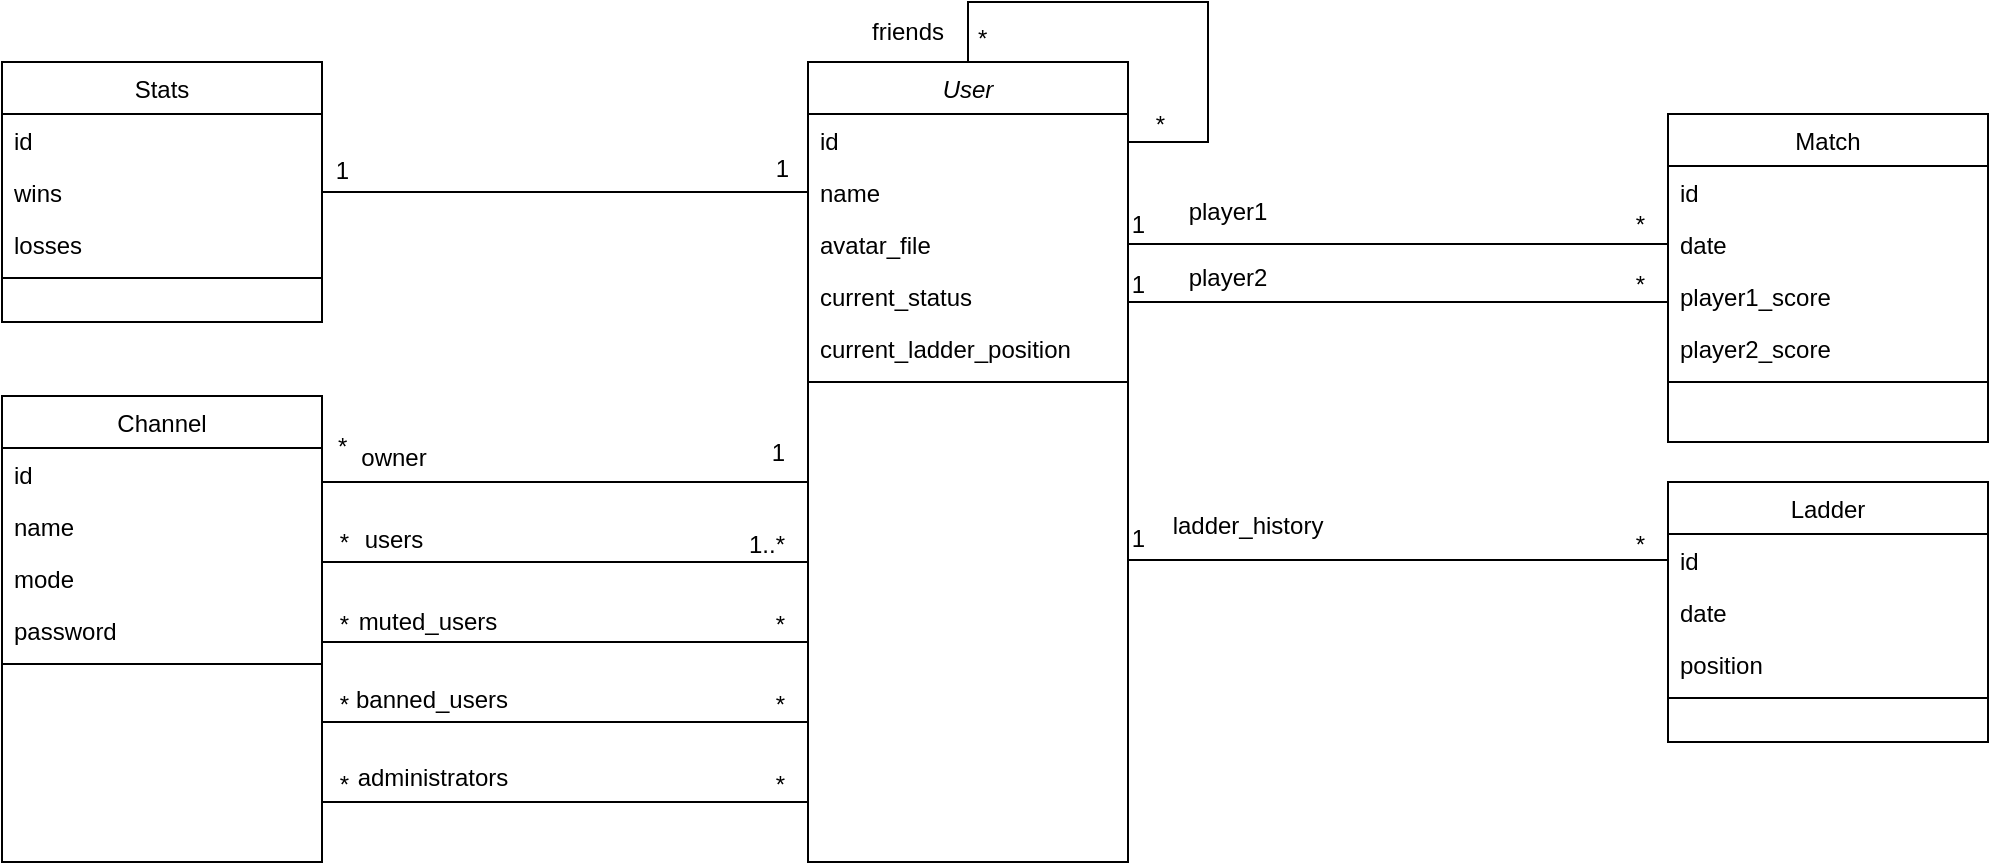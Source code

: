 <mxfile version="20.2.3" type="github">
  <diagram id="C5RBs43oDa-KdzZeNtuy" name="Page-1">
    <mxGraphModel dx="1104" dy="1057" grid="1" gridSize="10" guides="1" tooltips="1" connect="1" arrows="1" fold="1" page="1" pageScale="1" pageWidth="1169" pageHeight="827" math="0" shadow="0">
      <root>
        <mxCell id="WIyWlLk6GJQsqaUBKTNV-0" />
        <mxCell id="WIyWlLk6GJQsqaUBKTNV-1" parent="WIyWlLk6GJQsqaUBKTNV-0" />
        <mxCell id="zkfFHV4jXpPFQw0GAbJ--0" value="User" style="swimlane;fontStyle=2;align=center;verticalAlign=top;childLayout=stackLayout;horizontal=1;startSize=26;horizontalStack=0;resizeParent=1;resizeLast=0;collapsible=1;marginBottom=0;rounded=0;shadow=0;strokeWidth=1;" parent="WIyWlLk6GJQsqaUBKTNV-1" vertex="1">
          <mxGeometry x="460" y="160" width="160" height="400" as="geometry">
            <mxRectangle x="230" y="140" width="160" height="26" as="alternateBounds" />
          </mxGeometry>
        </mxCell>
        <mxCell id="zkfFHV4jXpPFQw0GAbJ--1" value="id" style="text;align=left;verticalAlign=top;spacingLeft=4;spacingRight=4;overflow=hidden;rotatable=0;points=[[0,0.5],[1,0.5]];portConstraint=eastwest;" parent="zkfFHV4jXpPFQw0GAbJ--0" vertex="1">
          <mxGeometry y="26" width="160" height="26" as="geometry" />
        </mxCell>
        <mxCell id="zkfFHV4jXpPFQw0GAbJ--2" value="name" style="text;align=left;verticalAlign=top;spacingLeft=4;spacingRight=4;overflow=hidden;rotatable=0;points=[[0,0.5],[1,0.5]];portConstraint=eastwest;rounded=0;shadow=0;html=0;" parent="zkfFHV4jXpPFQw0GAbJ--0" vertex="1">
          <mxGeometry y="52" width="160" height="26" as="geometry" />
        </mxCell>
        <mxCell id="zkfFHV4jXpPFQw0GAbJ--3" value="avatar_file" style="text;align=left;verticalAlign=top;spacingLeft=4;spacingRight=4;overflow=hidden;rotatable=0;points=[[0,0.5],[1,0.5]];portConstraint=eastwest;rounded=0;shadow=0;html=0;" parent="zkfFHV4jXpPFQw0GAbJ--0" vertex="1">
          <mxGeometry y="78" width="160" height="26" as="geometry" />
        </mxCell>
        <mxCell id="Y4WXUKDn6HKPzn4YpzsR-1" value="current_status" style="text;align=left;verticalAlign=top;spacingLeft=4;spacingRight=4;overflow=hidden;rotatable=0;points=[[0,0.5],[1,0.5]];portConstraint=eastwest;rounded=0;shadow=0;html=0;" vertex="1" parent="zkfFHV4jXpPFQw0GAbJ--0">
          <mxGeometry y="104" width="160" height="26" as="geometry" />
        </mxCell>
        <mxCell id="Y4WXUKDn6HKPzn4YpzsR-12" value="current_ladder_position" style="text;align=left;verticalAlign=top;spacingLeft=4;spacingRight=4;overflow=hidden;rotatable=0;points=[[0,0.5],[1,0.5]];portConstraint=eastwest;rounded=0;shadow=0;html=0;" vertex="1" parent="zkfFHV4jXpPFQw0GAbJ--0">
          <mxGeometry y="130" width="160" height="26" as="geometry" />
        </mxCell>
        <mxCell id="zkfFHV4jXpPFQw0GAbJ--4" value="" style="line;html=1;strokeWidth=1;align=left;verticalAlign=middle;spacingTop=-1;spacingLeft=3;spacingRight=3;rotatable=0;labelPosition=right;points=[];portConstraint=eastwest;" parent="zkfFHV4jXpPFQw0GAbJ--0" vertex="1">
          <mxGeometry y="156" width="160" height="8" as="geometry" />
        </mxCell>
        <mxCell id="zkfFHV4jXpPFQw0GAbJ--26" value="" style="endArrow=none;shadow=0;strokeWidth=1;rounded=0;endFill=0;edgeStyle=orthogonalEdgeStyle;elbow=vertical;" parent="zkfFHV4jXpPFQw0GAbJ--0" source="zkfFHV4jXpPFQw0GAbJ--0" edge="1">
          <mxGeometry x="0.5" y="41" relative="1" as="geometry">
            <mxPoint x="90" y="252" as="sourcePoint" />
            <mxPoint x="160" y="60" as="targetPoint" />
            <mxPoint x="-40" y="32" as="offset" />
            <Array as="points">
              <mxPoint x="80" y="-30" />
              <mxPoint x="200" y="-30" />
              <mxPoint x="200" y="40" />
              <mxPoint x="160" y="40" />
            </Array>
          </mxGeometry>
        </mxCell>
        <mxCell id="zkfFHV4jXpPFQw0GAbJ--27" value="*" style="resizable=0;align=left;verticalAlign=bottom;labelBackgroundColor=none;fontSize=12;" parent="zkfFHV4jXpPFQw0GAbJ--26" connectable="0" vertex="1">
          <mxGeometry x="-1" relative="1" as="geometry">
            <mxPoint x="3" y="-3" as="offset" />
          </mxGeometry>
        </mxCell>
        <mxCell id="zkfFHV4jXpPFQw0GAbJ--28" value="*" style="resizable=0;align=right;verticalAlign=bottom;labelBackgroundColor=none;fontSize=12;" parent="zkfFHV4jXpPFQw0GAbJ--26" connectable="0" vertex="1">
          <mxGeometry x="1" relative="1" as="geometry">
            <mxPoint x="20" y="-20" as="offset" />
          </mxGeometry>
        </mxCell>
        <mxCell id="zkfFHV4jXpPFQw0GAbJ--17" value="Stats" style="swimlane;fontStyle=0;align=center;verticalAlign=top;childLayout=stackLayout;horizontal=1;startSize=26;horizontalStack=0;resizeParent=1;resizeLast=0;collapsible=1;marginBottom=0;rounded=0;shadow=0;strokeWidth=1;" parent="WIyWlLk6GJQsqaUBKTNV-1" vertex="1">
          <mxGeometry x="57" y="160" width="160" height="130" as="geometry">
            <mxRectangle x="550" y="210" width="160" height="26" as="alternateBounds" />
          </mxGeometry>
        </mxCell>
        <mxCell id="zkfFHV4jXpPFQw0GAbJ--18" value="id" style="text;align=left;verticalAlign=top;spacingLeft=4;spacingRight=4;overflow=hidden;rotatable=0;points=[[0,0.5],[1,0.5]];portConstraint=eastwest;" parent="zkfFHV4jXpPFQw0GAbJ--17" vertex="1">
          <mxGeometry y="26" width="160" height="26" as="geometry" />
        </mxCell>
        <mxCell id="zkfFHV4jXpPFQw0GAbJ--20" value="wins" style="text;align=left;verticalAlign=top;spacingLeft=4;spacingRight=4;overflow=hidden;rotatable=0;points=[[0,0.5],[1,0.5]];portConstraint=eastwest;rounded=0;shadow=0;html=0;" parent="zkfFHV4jXpPFQw0GAbJ--17" vertex="1">
          <mxGeometry y="52" width="160" height="26" as="geometry" />
        </mxCell>
        <mxCell id="zkfFHV4jXpPFQw0GAbJ--21" value="losses" style="text;align=left;verticalAlign=top;spacingLeft=4;spacingRight=4;overflow=hidden;rotatable=0;points=[[0,0.5],[1,0.5]];portConstraint=eastwest;rounded=0;shadow=0;html=0;" parent="zkfFHV4jXpPFQw0GAbJ--17" vertex="1">
          <mxGeometry y="78" width="160" height="26" as="geometry" />
        </mxCell>
        <mxCell id="zkfFHV4jXpPFQw0GAbJ--23" value="" style="line;html=1;strokeWidth=1;align=left;verticalAlign=middle;spacingTop=-1;spacingLeft=3;spacingRight=3;rotatable=0;labelPosition=right;points=[];portConstraint=eastwest;" parent="zkfFHV4jXpPFQw0GAbJ--17" vertex="1">
          <mxGeometry y="104" width="160" height="8" as="geometry" />
        </mxCell>
        <mxCell id="Y4WXUKDn6HKPzn4YpzsR-5" value="friends" style="text;html=1;strokeColor=none;fillColor=none;align=center;verticalAlign=middle;whiteSpace=wrap;rounded=0;" vertex="1" parent="WIyWlLk6GJQsqaUBKTNV-1">
          <mxGeometry x="480" y="130" width="60" height="30" as="geometry" />
        </mxCell>
        <mxCell id="Y4WXUKDn6HKPzn4YpzsR-7" value="Ladder" style="swimlane;fontStyle=0;align=center;verticalAlign=top;childLayout=stackLayout;horizontal=1;startSize=26;horizontalStack=0;resizeParent=1;resizeLast=0;collapsible=1;marginBottom=0;rounded=0;shadow=0;strokeWidth=1;" vertex="1" parent="WIyWlLk6GJQsqaUBKTNV-1">
          <mxGeometry x="890" y="370" width="160" height="130" as="geometry">
            <mxRectangle x="550" y="210" width="160" height="26" as="alternateBounds" />
          </mxGeometry>
        </mxCell>
        <mxCell id="Y4WXUKDn6HKPzn4YpzsR-8" value="id" style="text;align=left;verticalAlign=top;spacingLeft=4;spacingRight=4;overflow=hidden;rotatable=0;points=[[0,0.5],[1,0.5]];portConstraint=eastwest;" vertex="1" parent="Y4WXUKDn6HKPzn4YpzsR-7">
          <mxGeometry y="26" width="160" height="26" as="geometry" />
        </mxCell>
        <mxCell id="Y4WXUKDn6HKPzn4YpzsR-9" value="date" style="text;align=left;verticalAlign=top;spacingLeft=4;spacingRight=4;overflow=hidden;rotatable=0;points=[[0,0.5],[1,0.5]];portConstraint=eastwest;rounded=0;shadow=0;html=0;" vertex="1" parent="Y4WXUKDn6HKPzn4YpzsR-7">
          <mxGeometry y="52" width="160" height="26" as="geometry" />
        </mxCell>
        <mxCell id="Y4WXUKDn6HKPzn4YpzsR-30" value="position" style="text;align=left;verticalAlign=top;spacingLeft=4;spacingRight=4;overflow=hidden;rotatable=0;points=[[0,0.5],[1,0.5]];portConstraint=eastwest;rounded=0;shadow=0;html=0;" vertex="1" parent="Y4WXUKDn6HKPzn4YpzsR-7">
          <mxGeometry y="78" width="160" height="26" as="geometry" />
        </mxCell>
        <mxCell id="Y4WXUKDn6HKPzn4YpzsR-11" value="" style="line;html=1;strokeWidth=1;align=left;verticalAlign=middle;spacingTop=-1;spacingLeft=3;spacingRight=3;rotatable=0;labelPosition=right;points=[];portConstraint=eastwest;" vertex="1" parent="Y4WXUKDn6HKPzn4YpzsR-7">
          <mxGeometry y="104" width="160" height="8" as="geometry" />
        </mxCell>
        <mxCell id="Y4WXUKDn6HKPzn4YpzsR-13" value="Match" style="swimlane;fontStyle=0;align=center;verticalAlign=top;childLayout=stackLayout;horizontal=1;startSize=26;horizontalStack=0;resizeParent=1;resizeLast=0;collapsible=1;marginBottom=0;rounded=0;shadow=0;strokeWidth=1;" vertex="1" parent="WIyWlLk6GJQsqaUBKTNV-1">
          <mxGeometry x="890" y="186" width="160" height="164" as="geometry">
            <mxRectangle x="550" y="210" width="160" height="26" as="alternateBounds" />
          </mxGeometry>
        </mxCell>
        <mxCell id="Y4WXUKDn6HKPzn4YpzsR-14" value="id" style="text;align=left;verticalAlign=top;spacingLeft=4;spacingRight=4;overflow=hidden;rotatable=0;points=[[0,0.5],[1,0.5]];portConstraint=eastwest;" vertex="1" parent="Y4WXUKDn6HKPzn4YpzsR-13">
          <mxGeometry y="26" width="160" height="26" as="geometry" />
        </mxCell>
        <mxCell id="Y4WXUKDn6HKPzn4YpzsR-24" value="date" style="text;align=left;verticalAlign=top;spacingLeft=4;spacingRight=4;overflow=hidden;rotatable=0;points=[[0,0.5],[1,0.5]];portConstraint=eastwest;" vertex="1" parent="Y4WXUKDn6HKPzn4YpzsR-13">
          <mxGeometry y="52" width="160" height="26" as="geometry" />
        </mxCell>
        <mxCell id="Y4WXUKDn6HKPzn4YpzsR-18" value="player1_score" style="text;align=left;verticalAlign=top;spacingLeft=4;spacingRight=4;overflow=hidden;rotatable=0;points=[[0,0.5],[1,0.5]];portConstraint=eastwest;rounded=0;shadow=0;html=0;" vertex="1" parent="Y4WXUKDn6HKPzn4YpzsR-13">
          <mxGeometry y="78" width="160" height="26" as="geometry" />
        </mxCell>
        <mxCell id="Y4WXUKDn6HKPzn4YpzsR-19" value="player2_score" style="text;align=left;verticalAlign=top;spacingLeft=4;spacingRight=4;overflow=hidden;rotatable=0;points=[[0,0.5],[1,0.5]];portConstraint=eastwest;rounded=0;shadow=0;html=0;" vertex="1" parent="Y4WXUKDn6HKPzn4YpzsR-13">
          <mxGeometry y="104" width="160" height="26" as="geometry" />
        </mxCell>
        <mxCell id="Y4WXUKDn6HKPzn4YpzsR-17" value="" style="line;html=1;strokeWidth=1;align=left;verticalAlign=middle;spacingTop=-1;spacingLeft=3;spacingRight=3;rotatable=0;labelPosition=right;points=[];portConstraint=eastwest;" vertex="1" parent="Y4WXUKDn6HKPzn4YpzsR-13">
          <mxGeometry y="130" width="160" height="8" as="geometry" />
        </mxCell>
        <mxCell id="Y4WXUKDn6HKPzn4YpzsR-20" value="" style="endArrow=none;html=1;rounded=0;exitX=1;exitY=0.5;exitDx=0;exitDy=0;" edge="1" parent="WIyWlLk6GJQsqaUBKTNV-1" source="zkfFHV4jXpPFQw0GAbJ--3" target="Y4WXUKDn6HKPzn4YpzsR-24">
          <mxGeometry width="50" height="50" relative="1" as="geometry">
            <mxPoint x="670" y="610" as="sourcePoint" />
            <mxPoint x="720" y="560" as="targetPoint" />
          </mxGeometry>
        </mxCell>
        <mxCell id="Y4WXUKDn6HKPzn4YpzsR-21" value="" style="endArrow=none;html=1;rounded=0;entryX=0;entryY=0.75;entryDx=0;entryDy=0;exitX=1;exitY=0.5;exitDx=0;exitDy=0;edgeStyle=orthogonalEdgeStyle;" edge="1" parent="WIyWlLk6GJQsqaUBKTNV-1" source="Y4WXUKDn6HKPzn4YpzsR-12" target="Y4WXUKDn6HKPzn4YpzsR-13">
          <mxGeometry width="50" height="50" relative="1" as="geometry">
            <mxPoint x="890" y="510" as="sourcePoint" />
            <mxPoint x="940" y="460" as="targetPoint" />
            <Array as="points">
              <mxPoint x="620" y="280" />
              <mxPoint x="890" y="280" />
            </Array>
          </mxGeometry>
        </mxCell>
        <mxCell id="Y4WXUKDn6HKPzn4YpzsR-22" value="player1" style="text;html=1;strokeColor=none;fillColor=none;align=center;verticalAlign=middle;whiteSpace=wrap;rounded=0;" vertex="1" parent="WIyWlLk6GJQsqaUBKTNV-1">
          <mxGeometry x="640" y="220" width="60" height="30" as="geometry" />
        </mxCell>
        <mxCell id="Y4WXUKDn6HKPzn4YpzsR-23" value="player2" style="text;html=1;strokeColor=none;fillColor=none;align=center;verticalAlign=middle;whiteSpace=wrap;rounded=0;" vertex="1" parent="WIyWlLk6GJQsqaUBKTNV-1">
          <mxGeometry x="640" y="253" width="60" height="30" as="geometry" />
        </mxCell>
        <mxCell id="Y4WXUKDn6HKPzn4YpzsR-26" value="*" style="resizable=0;align=right;verticalAlign=bottom;labelBackgroundColor=none;fontSize=12;" connectable="0" vertex="1" parent="WIyWlLk6GJQsqaUBKTNV-1">
          <mxGeometry x="880" y="250" as="geometry" />
        </mxCell>
        <mxCell id="Y4WXUKDn6HKPzn4YpzsR-27" value="*" style="resizable=0;align=right;verticalAlign=bottom;labelBackgroundColor=none;fontSize=12;" connectable="0" vertex="1" parent="WIyWlLk6GJQsqaUBKTNV-1">
          <mxGeometry x="880" y="280" as="geometry" />
        </mxCell>
        <mxCell id="Y4WXUKDn6HKPzn4YpzsR-28" value="1" style="resizable=0;align=right;verticalAlign=bottom;labelBackgroundColor=none;fontSize=12;" connectable="0" vertex="1" parent="WIyWlLk6GJQsqaUBKTNV-1">
          <mxGeometry x="630" y="250" as="geometry" />
        </mxCell>
        <mxCell id="Y4WXUKDn6HKPzn4YpzsR-29" value="1" style="resizable=0;align=right;verticalAlign=bottom;labelBackgroundColor=none;fontSize=12;" connectable="0" vertex="1" parent="WIyWlLk6GJQsqaUBKTNV-1">
          <mxGeometry x="630" y="280" as="geometry" />
        </mxCell>
        <mxCell id="Y4WXUKDn6HKPzn4YpzsR-31" value="" style="endArrow=none;html=1;rounded=0;exitX=1;exitY=0.75;exitDx=0;exitDy=0;entryX=0;entryY=0.5;entryDx=0;entryDy=0;edgeStyle=orthogonalEdgeStyle;" edge="1" parent="WIyWlLk6GJQsqaUBKTNV-1" source="zkfFHV4jXpPFQw0GAbJ--0" target="Y4WXUKDn6HKPzn4YpzsR-8">
          <mxGeometry width="50" height="50" relative="1" as="geometry">
            <mxPoint x="800" y="430" as="sourcePoint" />
            <mxPoint x="850" y="380" as="targetPoint" />
            <Array as="points">
              <mxPoint x="620" y="409" />
            </Array>
          </mxGeometry>
        </mxCell>
        <mxCell id="Y4WXUKDn6HKPzn4YpzsR-32" value="*" style="resizable=0;align=right;verticalAlign=bottom;labelBackgroundColor=none;fontSize=12;" connectable="0" vertex="1" parent="WIyWlLk6GJQsqaUBKTNV-1">
          <mxGeometry x="880" y="410" as="geometry" />
        </mxCell>
        <mxCell id="Y4WXUKDn6HKPzn4YpzsR-33" value="1" style="resizable=0;align=right;verticalAlign=bottom;labelBackgroundColor=none;fontSize=12;" connectable="0" vertex="1" parent="WIyWlLk6GJQsqaUBKTNV-1">
          <mxGeometry x="630" y="407" as="geometry" />
        </mxCell>
        <mxCell id="Y4WXUKDn6HKPzn4YpzsR-34" value="ladder_history" style="text;html=1;strokeColor=none;fillColor=none;align=center;verticalAlign=middle;whiteSpace=wrap;rounded=0;" vertex="1" parent="WIyWlLk6GJQsqaUBKTNV-1">
          <mxGeometry x="650" y="377" width="60" height="30" as="geometry" />
        </mxCell>
        <mxCell id="Y4WXUKDn6HKPzn4YpzsR-36" value="" style="endArrow=none;html=1;rounded=0;exitX=1;exitY=0.5;exitDx=0;exitDy=0;entryX=0;entryY=0.5;entryDx=0;entryDy=0;edgeStyle=orthogonalEdgeStyle;" edge="1" parent="WIyWlLk6GJQsqaUBKTNV-1" source="zkfFHV4jXpPFQw0GAbJ--20" target="zkfFHV4jXpPFQw0GAbJ--2">
          <mxGeometry width="50" height="50" relative="1" as="geometry">
            <mxPoint x="580" y="380" as="sourcePoint" />
            <mxPoint x="630" y="330" as="targetPoint" />
          </mxGeometry>
        </mxCell>
        <mxCell id="Y4WXUKDn6HKPzn4YpzsR-38" value="1" style="resizable=0;align=right;verticalAlign=bottom;labelBackgroundColor=none;fontSize=12;" connectable="0" vertex="1" parent="WIyWlLk6GJQsqaUBKTNV-1">
          <mxGeometry x="232" y="223" as="geometry" />
        </mxCell>
        <mxCell id="Y4WXUKDn6HKPzn4YpzsR-39" value="1" style="resizable=0;align=right;verticalAlign=bottom;labelBackgroundColor=none;fontSize=12;" connectable="0" vertex="1" parent="WIyWlLk6GJQsqaUBKTNV-1">
          <mxGeometry x="458" y="205" as="geometry">
            <mxPoint x="-6" y="17" as="offset" />
          </mxGeometry>
        </mxCell>
        <mxCell id="Y4WXUKDn6HKPzn4YpzsR-40" value="Channel" style="swimlane;fontStyle=0;align=center;verticalAlign=top;childLayout=stackLayout;horizontal=1;startSize=26;horizontalStack=0;resizeParent=1;resizeLast=0;collapsible=1;marginBottom=0;rounded=0;shadow=0;strokeWidth=1;" vertex="1" parent="WIyWlLk6GJQsqaUBKTNV-1">
          <mxGeometry x="57" y="327" width="160" height="233" as="geometry">
            <mxRectangle x="550" y="210" width="160" height="26" as="alternateBounds" />
          </mxGeometry>
        </mxCell>
        <mxCell id="Y4WXUKDn6HKPzn4YpzsR-41" value="id" style="text;align=left;verticalAlign=top;spacingLeft=4;spacingRight=4;overflow=hidden;rotatable=0;points=[[0,0.5],[1,0.5]];portConstraint=eastwest;" vertex="1" parent="Y4WXUKDn6HKPzn4YpzsR-40">
          <mxGeometry y="26" width="160" height="26" as="geometry" />
        </mxCell>
        <mxCell id="Y4WXUKDn6HKPzn4YpzsR-42" value="name" style="text;align=left;verticalAlign=top;spacingLeft=4;spacingRight=4;overflow=hidden;rotatable=0;points=[[0,0.5],[1,0.5]];portConstraint=eastwest;rounded=0;shadow=0;html=0;" vertex="1" parent="Y4WXUKDn6HKPzn4YpzsR-40">
          <mxGeometry y="52" width="160" height="26" as="geometry" />
        </mxCell>
        <mxCell id="Y4WXUKDn6HKPzn4YpzsR-43" value="mode" style="text;align=left;verticalAlign=top;spacingLeft=4;spacingRight=4;overflow=hidden;rotatable=0;points=[[0,0.5],[1,0.5]];portConstraint=eastwest;rounded=0;shadow=0;html=0;" vertex="1" parent="Y4WXUKDn6HKPzn4YpzsR-40">
          <mxGeometry y="78" width="160" height="26" as="geometry" />
        </mxCell>
        <mxCell id="Y4WXUKDn6HKPzn4YpzsR-45" value="password" style="text;align=left;verticalAlign=top;spacingLeft=4;spacingRight=4;overflow=hidden;rotatable=0;points=[[0,0.5],[1,0.5]];portConstraint=eastwest;rounded=0;shadow=0;html=0;" vertex="1" parent="Y4WXUKDn6HKPzn4YpzsR-40">
          <mxGeometry y="104" width="160" height="26" as="geometry" />
        </mxCell>
        <mxCell id="Y4WXUKDn6HKPzn4YpzsR-44" value="" style="line;html=1;strokeWidth=1;align=left;verticalAlign=middle;spacingTop=-1;spacingLeft=3;spacingRight=3;rotatable=0;labelPosition=right;points=[];portConstraint=eastwest;" vertex="1" parent="Y4WXUKDn6HKPzn4YpzsR-40">
          <mxGeometry y="130" width="160" height="8" as="geometry" />
        </mxCell>
        <mxCell id="Y4WXUKDn6HKPzn4YpzsR-47" value="" style="endArrow=none;html=1;rounded=0;exitX=1;exitY=0.5;exitDx=0;exitDy=0;entryX=0;entryY=0.75;entryDx=0;entryDy=0;edgeStyle=orthogonalEdgeStyle;" edge="1" parent="WIyWlLk6GJQsqaUBKTNV-1" source="Y4WXUKDn6HKPzn4YpzsR-41" target="zkfFHV4jXpPFQw0GAbJ--0">
          <mxGeometry width="50" height="50" relative="1" as="geometry">
            <mxPoint x="580" y="380" as="sourcePoint" />
            <mxPoint x="460" y="366" as="targetPoint" />
            <Array as="points">
              <mxPoint x="217" y="370" />
              <mxPoint x="460" y="370" />
            </Array>
          </mxGeometry>
        </mxCell>
        <mxCell id="Y4WXUKDn6HKPzn4YpzsR-48" value="1" style="resizable=0;align=right;verticalAlign=bottom;labelBackgroundColor=none;fontSize=12;" connectable="0" vertex="1" parent="WIyWlLk6GJQsqaUBKTNV-1">
          <mxGeometry x="468" y="215" as="geometry">
            <mxPoint x="-18" y="149" as="offset" />
          </mxGeometry>
        </mxCell>
        <mxCell id="Y4WXUKDn6HKPzn4YpzsR-49" value="*" style="resizable=0;align=left;verticalAlign=bottom;labelBackgroundColor=none;fontSize=12;" connectable="0" vertex="1" parent="WIyWlLk6GJQsqaUBKTNV-1">
          <mxGeometry x="223" y="361" as="geometry" />
        </mxCell>
        <mxCell id="Y4WXUKDn6HKPzn4YpzsR-50" value="owner" style="text;html=1;strokeColor=none;fillColor=none;align=center;verticalAlign=middle;whiteSpace=wrap;rounded=0;" vertex="1" parent="WIyWlLk6GJQsqaUBKTNV-1">
          <mxGeometry x="223" y="343" width="60" height="30" as="geometry" />
        </mxCell>
        <mxCell id="Y4WXUKDn6HKPzn4YpzsR-51" value="" style="endArrow=none;html=1;rounded=0;exitX=1;exitY=0.5;exitDx=0;exitDy=0;entryX=0;entryY=0.75;entryDx=0;entryDy=0;edgeStyle=orthogonalEdgeStyle;" edge="1" parent="WIyWlLk6GJQsqaUBKTNV-1" source="Y4WXUKDn6HKPzn4YpzsR-42" target="zkfFHV4jXpPFQw0GAbJ--0">
          <mxGeometry width="50" height="50" relative="1" as="geometry">
            <mxPoint x="580" y="380" as="sourcePoint" />
            <mxPoint x="630" y="330" as="targetPoint" />
            <Array as="points">
              <mxPoint x="217" y="410" />
              <mxPoint x="460" y="410" />
            </Array>
          </mxGeometry>
        </mxCell>
        <mxCell id="Y4WXUKDn6HKPzn4YpzsR-52" value="users" style="text;html=1;strokeColor=none;fillColor=none;align=center;verticalAlign=middle;whiteSpace=wrap;rounded=0;" vertex="1" parent="WIyWlLk6GJQsqaUBKTNV-1">
          <mxGeometry x="223" y="384" width="60" height="30" as="geometry" />
        </mxCell>
        <mxCell id="Y4WXUKDn6HKPzn4YpzsR-53" value="1..*" style="resizable=0;align=right;verticalAlign=bottom;labelBackgroundColor=none;fontSize=12;" connectable="0" vertex="1" parent="WIyWlLk6GJQsqaUBKTNV-1">
          <mxGeometry x="450" y="410" as="geometry" />
        </mxCell>
        <mxCell id="Y4WXUKDn6HKPzn4YpzsR-54" value="*" style="resizable=0;align=right;verticalAlign=bottom;labelBackgroundColor=none;fontSize=12;" connectable="0" vertex="1" parent="WIyWlLk6GJQsqaUBKTNV-1">
          <mxGeometry x="232" y="409" as="geometry" />
        </mxCell>
        <mxCell id="Y4WXUKDn6HKPzn4YpzsR-55" value="" style="endArrow=none;html=1;rounded=0;exitX=1;exitY=0.5;exitDx=0;exitDy=0;edgeStyle=orthogonalEdgeStyle;entryX=0;entryY=1;entryDx=0;entryDy=0;" edge="1" parent="WIyWlLk6GJQsqaUBKTNV-1" source="Y4WXUKDn6HKPzn4YpzsR-45" target="zkfFHV4jXpPFQw0GAbJ--0">
          <mxGeometry width="50" height="50" relative="1" as="geometry">
            <mxPoint x="580" y="380" as="sourcePoint" />
            <mxPoint x="460" y="410" as="targetPoint" />
            <Array as="points">
              <mxPoint x="217" y="450" />
              <mxPoint x="460" y="450" />
            </Array>
          </mxGeometry>
        </mxCell>
        <mxCell id="Y4WXUKDn6HKPzn4YpzsR-57" value="muted_users" style="text;html=1;strokeColor=none;fillColor=none;align=center;verticalAlign=middle;whiteSpace=wrap;rounded=0;" vertex="1" parent="WIyWlLk6GJQsqaUBKTNV-1">
          <mxGeometry x="240" y="425" width="60" height="30" as="geometry" />
        </mxCell>
        <mxCell id="Y4WXUKDn6HKPzn4YpzsR-58" value="*" style="resizable=0;align=right;verticalAlign=bottom;labelBackgroundColor=none;fontSize=12;" connectable="0" vertex="1" parent="WIyWlLk6GJQsqaUBKTNV-1">
          <mxGeometry x="450" y="450" as="geometry" />
        </mxCell>
        <mxCell id="Y4WXUKDn6HKPzn4YpzsR-59" value="*" style="resizable=0;align=right;verticalAlign=bottom;labelBackgroundColor=none;fontSize=12;" connectable="0" vertex="1" parent="WIyWlLk6GJQsqaUBKTNV-1">
          <mxGeometry x="232" y="450" as="geometry" />
        </mxCell>
        <mxCell id="Y4WXUKDn6HKPzn4YpzsR-60" value="" style="endArrow=none;html=1;rounded=0;exitX=1;exitY=0.75;exitDx=0;exitDy=0;entryX=0;entryY=1;entryDx=0;entryDy=0;edgeStyle=orthogonalEdgeStyle;" edge="1" parent="WIyWlLk6GJQsqaUBKTNV-1" source="Y4WXUKDn6HKPzn4YpzsR-40" target="zkfFHV4jXpPFQw0GAbJ--0">
          <mxGeometry width="50" height="50" relative="1" as="geometry">
            <mxPoint x="580" y="380" as="sourcePoint" />
            <mxPoint x="460" y="510" as="targetPoint" />
            <Array as="points">
              <mxPoint x="217" y="490" />
              <mxPoint x="460" y="490" />
            </Array>
          </mxGeometry>
        </mxCell>
        <mxCell id="Y4WXUKDn6HKPzn4YpzsR-61" value="banned_users" style="text;html=1;strokeColor=none;fillColor=none;align=center;verticalAlign=middle;whiteSpace=wrap;rounded=0;" vertex="1" parent="WIyWlLk6GJQsqaUBKTNV-1">
          <mxGeometry x="232" y="464" width="80" height="30" as="geometry" />
        </mxCell>
        <mxCell id="Y4WXUKDn6HKPzn4YpzsR-62" value="*" style="resizable=0;align=right;verticalAlign=bottom;labelBackgroundColor=none;fontSize=12;" connectable="0" vertex="1" parent="WIyWlLk6GJQsqaUBKTNV-1">
          <mxGeometry x="450" y="490" as="geometry" />
        </mxCell>
        <mxCell id="Y4WXUKDn6HKPzn4YpzsR-63" value="*" style="resizable=0;align=right;verticalAlign=bottom;labelBackgroundColor=none;fontSize=12;" connectable="0" vertex="1" parent="WIyWlLk6GJQsqaUBKTNV-1">
          <mxGeometry x="232" y="490" as="geometry" />
        </mxCell>
        <mxCell id="Y4WXUKDn6HKPzn4YpzsR-64" value="" style="endArrow=none;html=1;rounded=0;exitX=1;exitY=1;exitDx=0;exitDy=0;entryX=0;entryY=1;entryDx=0;entryDy=0;edgeStyle=orthogonalEdgeStyle;" edge="1" parent="WIyWlLk6GJQsqaUBKTNV-1" source="Y4WXUKDn6HKPzn4YpzsR-40" target="zkfFHV4jXpPFQw0GAbJ--0">
          <mxGeometry width="50" height="50" relative="1" as="geometry">
            <mxPoint x="560" y="500" as="sourcePoint" />
            <mxPoint x="610" y="450" as="targetPoint" />
            <Array as="points">
              <mxPoint x="217" y="530" />
              <mxPoint x="460" y="530" />
            </Array>
          </mxGeometry>
        </mxCell>
        <mxCell id="Y4WXUKDn6HKPzn4YpzsR-65" value="administrators" style="text;html=1;strokeColor=none;fillColor=none;align=center;verticalAlign=middle;whiteSpace=wrap;rounded=0;" vertex="1" parent="WIyWlLk6GJQsqaUBKTNV-1">
          <mxGeometry x="232" y="500" width="81" height="36" as="geometry" />
        </mxCell>
        <mxCell id="Y4WXUKDn6HKPzn4YpzsR-66" value="*" style="resizable=0;align=right;verticalAlign=bottom;labelBackgroundColor=none;fontSize=12;" connectable="0" vertex="1" parent="WIyWlLk6GJQsqaUBKTNV-1">
          <mxGeometry x="450" y="530" as="geometry" />
        </mxCell>
        <mxCell id="Y4WXUKDn6HKPzn4YpzsR-67" value="*" style="resizable=0;align=right;verticalAlign=bottom;labelBackgroundColor=none;fontSize=12;" connectable="0" vertex="1" parent="WIyWlLk6GJQsqaUBKTNV-1">
          <mxGeometry x="232" y="530" as="geometry" />
        </mxCell>
      </root>
    </mxGraphModel>
  </diagram>
</mxfile>
